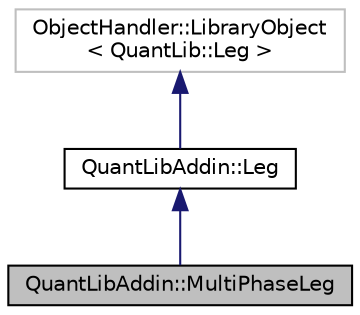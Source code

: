 digraph "QuantLibAddin::MultiPhaseLeg"
{
  edge [fontname="Helvetica",fontsize="10",labelfontname="Helvetica",labelfontsize="10"];
  node [fontname="Helvetica",fontsize="10",shape=record];
  Node3 [label="QuantLibAddin::MultiPhaseLeg",height=0.2,width=0.4,color="black", fillcolor="grey75", style="filled", fontcolor="black"];
  Node4 -> Node3 [dir="back",color="midnightblue",fontsize="10",style="solid",fontname="Helvetica"];
  Node4 [label="QuantLibAddin::Leg",height=0.2,width=0.4,color="black", fillcolor="white", style="filled",URL="$class_quant_lib_addin_1_1_leg.html"];
  Node5 -> Node4 [dir="back",color="midnightblue",fontsize="10",style="solid",fontname="Helvetica"];
  Node5 [label="ObjectHandler::LibraryObject\l\< QuantLib::Leg \>",height=0.2,width=0.4,color="grey75", fillcolor="white", style="filled"];
}
